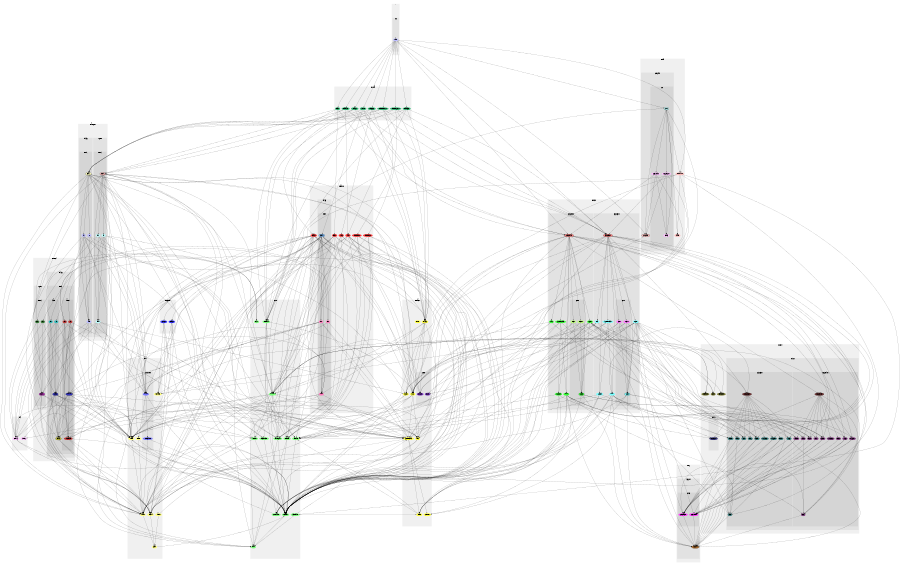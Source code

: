 digraph G {
size="6,4";
ratio="fill";
subgraph cluster_0 {
label=".";
color="#0000000F";
style="filled";
subgraph cluster_1 {
label="app";
color="#0000000F";
style="filled";
u0[label="Main",style="filled",fillcolor="#bbbbff",penwidth="0"];

}

}
subgraph cluster_2 {
label="Build";
color="#0000000F";
style="filled";
u9[label="Firmware",style="filled",fillcolor="#ffbbbb",penwidth="0"];
u15[label="Shake",style="filled",fillcolor="#ffbbbb",penwidth="0"];
subgraph cluster_3 {
label="Compiler";
color="#0000000F";
style="filled";
u10[label="Compiler",style="filled,bold",fillcolor="#ffbbbb"];
subgraph cluster_4 {
label="GCC";
color="#0000000F";
style="filled";
u11[label="GCC",style="filled,bold",fillcolor="#bbffff"];
u12[label="GD32F4xx",style="filled",fillcolor="#ffbbff",penwidth="0"];
u13[label="Config",style="filled",fillcolor="#ffbbff",penwidth="0"];
u14[label="GD32F3x0",style="filled",fillcolor="#ffbbff",penwidth="0"];

}

}

}
subgraph cluster_5 {
label="Core";
color="#0000000F";
style="filled";
u16[label="Context",style="filled",fillcolor="#77ff77",penwidth="0"];
u17[label="FSM",style="filled",fillcolor="#77ff77",penwidth="0"];
u18[label="Scheduler",style="filled",fillcolor="#77ff77",penwidth="0"];
u19[label="Transport",style="filled",fillcolor="#77ff77",penwidth="0"];
u20[label="Formula",style="filled",fillcolor="#77ff77",penwidth="0"];
u21[label="Domain",style="filled",fillcolor="#77ff77",penwidth="0"];
u22[label="Version",style="filled",fillcolor="#77ff77",penwidth="0"];
u23[label="Handler",style="filled",fillcolor="#77ff77",penwidth="0"];
u24[label="Controller",style="filled",fillcolor="#77ff77",penwidth="0"];
u25[label="Task",style="filled",fillcolor="#77ff77",penwidth="0"];
u26[label="Dispatcher",style="filled",fillcolor="#77ff77",penwidth="0"];
u27[label="Feature",style="filled",fillcolor="#77ff77",penwidth="0"];

}
subgraph cluster_6 {
label="Data";
color="#0000000F";
style="filled";
u28[label="Record",style="filled",fillcolor="#ffff77",penwidth="0"];
u29[label="Buffer",style="filled",fillcolor="#ffff77",penwidth="0"];
u30[label="Area",style="filled",fillcolor="#ffff77",penwidth="0"];
u31[label="Value",style="filled",fillcolor="#ffff77",penwidth="0"];
u32[label="Index",style="filled",fillcolor="#ffff77",penwidth="0"];
u35[label="Matrix",style="filled",fillcolor="#ffff77",penwidth="0"];
u36[label="Serialize",style="filled",fillcolor="#ffff77",penwidth="0"];
subgraph cluster_7 {
label="Concurrent";
color="#0000000F";
style="filled";
u33[label="Queue",style="filled",fillcolor="#7777ff",penwidth="0"];
u34[label="Semaphore",style="filled",fillcolor="#7777ff",penwidth="0"];

}

}
subgraph cluster_8 {
label="Device";
color="#0000000F";
style="filled";
subgraph cluster_9 {
label="GD32F3x0";
color="#0000000F";
style="filled";
u54[label="GD32F3x0",style="filled,bold",fillcolor="#ff7777"];
u46[label="UART",style="filled",fillcolor="#77ffff",penwidth="0"];
u48[label="Mac",style="filled",fillcolor="#77ffff",penwidth="0"];
u49[label="SysTick",style="filled",fillcolor="#77ffff",penwidth="0"];
u50[label="SystemClock",style="filled",fillcolor="#77ffff",penwidth="0"];
u53[label="Timer",style="filled",fillcolor="#77ffff",penwidth="0"];
subgraph cluster_10 {
label="GPIO";
color="#0000000F";
style="filled";
u47[label="GPIO",style="filled,bold",fillcolor="#77ffff"];
u51[label="Input",style="filled",fillcolor="#ff77ff",penwidth="0"];
u52[label="Output",style="filled",fillcolor="#ff77ff",penwidth="0"];

}

}
subgraph cluster_11 {
label="GD32F4xx";
color="#0000000F";
style="filled";
u37[label="GD32F4xx",style="filled,bold",fillcolor="#ff7777"];
u38[label="UART",style="filled",fillcolor="#33ff33",penwidth="0"];
u40[label="Mac",style="filled",fillcolor="#33ff33",penwidth="0"];
u41[label="SysTick",style="filled",fillcolor="#33ff33",penwidth="0"];
u42[label="SystemClock",style="filled",fillcolor="#33ff33",penwidth="0"];
u45[label="Timer",style="filled",fillcolor="#33ff33",penwidth="0"];
subgraph cluster_12 {
label="GPIO";
color="#0000000F";
style="filled";
u39[label="GPIO",style="filled,bold",fillcolor="#33ff33"];
u43[label="Input",style="filled",fillcolor="#bbff77",penwidth="0"];
u44[label="Output",style="filled",fillcolor="#bbff77",penwidth="0"];

}

}

}
subgraph cluster_13 {
label="Endpoint";
color="#0000000F";
style="filled";
u55[label="Groups",style="filled",fillcolor="#3333ff",penwidth="0"];
u56[label="Relays",style="filled",fillcolor="#3333ff",penwidth="0"];

}
subgraph cluster_14 {
label="Feature";
color="#0000000F";
style="filled";
u57[label="DimmerDC",style="filled",fillcolor="#ff3333",penwidth="0"];
u58[label="Echo",style="filled",fillcolor="#ff3333",penwidth="0"];
u59[label="DimmerAC",style="filled",fillcolor="#ff3333",penwidth="0"];
u60[label="MixA",style="filled",fillcolor="#ff3333",penwidth="0"];
u61[label="Relays",style="filled",fillcolor="#ff3333",penwidth="0"];
u62[label="Blink",style="filled",fillcolor="#ff3333",penwidth="0"];
subgraph cluster_15 {
label="RS485";
color="#0000000F";
style="filled";
subgraph cluster_16 {
label="RBUS";
color="#0000000F";
style="filled";
u66[label="RBUS",style="filled,bold",fillcolor="#77bbff"];
u63[label="Data",style="filled",fillcolor="#ff77bb",penwidth="0"];
u64[label="Tx",style="filled",fillcolor="#ff77bb",penwidth="0"];
u65[label="Rx",style="filled",fillcolor="#ff77bb",penwidth="0"];

}

}

}
subgraph cluster_17 {
label="Formula";
color="#0000000F";
style="filled";
u1[label="Echo",style="filled",fillcolor="#33bb77",penwidth="0"];
u2[label="Blink450",style="filled",fillcolor="#33bb77",penwidth="0"];
u3[label="DimmerAC12",style="filled",fillcolor="#33bb77",penwidth="0"];
u4[label="Relay12",style="filled",fillcolor="#33bb77",penwidth="0"];
u5[label="Server",style="filled",fillcolor="#33bb77",penwidth="0"];
u6[label="MixA6x6",style="filled",fillcolor="#33bb77",penwidth="0"];
u7[label="Blink330",style="filled",fillcolor="#33bb77",penwidth="0"];
u8[label="DimmerDC12",style="filled",fillcolor="#33bb77",penwidth="0"];

}
subgraph cluster_18 {
label="Interface";
color="#0000000F";
style="filled";
u67[label="MCU",style="filled",fillcolor="#ffff33",penwidth="0"];
u68[label="UART",style="filled",fillcolor="#ffff33",penwidth="0"];
u69[label="Mac",style="filled",fillcolor="#ffff33",penwidth="0"];
u70[label="Counter",style="filled",fillcolor="#ffff33",penwidth="0"];
u71[label="RS485",style="filled",fillcolor="#ffff33",penwidth="0"];
u72[label="PWM",style="filled",fillcolor="#ffff33",penwidth="0"];
u73[label="SystemClock",style="filled",fillcolor="#ffff33",penwidth="0"];
u76[label="Timer",style="filled",fillcolor="#ffff33",penwidth="0"];
subgraph cluster_19 {
label="GPIO";
color="#0000000F";
style="filled";
u74[label="Input",style="filled",fillcolor="#7733bb",penwidth="0"];
u75[label="Output",style="filled",fillcolor="#7733bb",penwidth="0"];

}

}
subgraph cluster_20 {
label="Ivory";
color="#0000000F";
style="filled";
subgraph cluster_21 {
label="Support";
color="#0000000F";
style="filled";
u79[label="Support",style="filled,bold",fillcolor="#bb7733"];
subgraph cluster_22 {
label="Device";
color="#0000000F";
style="filled";
u77[label="GD32F4xx",style="filled",fillcolor="#ff33ff",penwidth="0"];
u78[label="GD32F3x0",style="filled",fillcolor="#ff33ff",penwidth="0"];

}

}

}
subgraph cluster_23 {
label="Protocol";
color="#0000000F";
style="filled";
subgraph cluster_24 {
label="RS485";
color="#0000000F";
style="filled";
subgraph cluster_25 {
label="RBUS";
color="#0000000F";
style="filled";
u90[label="RBUS",style="filled,bold",fillcolor="#bbbb33"];
subgraph cluster_26 {
label="Master";
color="#0000000F";
style="filled";
u84[label="Master",style="filled,bold",fillcolor="#3333bb"];
u87[label="Tx",style="filled",fillcolor="#bb3333",penwidth="0"];
u88[label="Rx",style="filled",fillcolor="#bb3333",penwidth="0"];
u89[label="MacTable",style="filled",fillcolor="#bb3333",penwidth="0"];

}
subgraph cluster_27 {
label="Slave";
color="#0000000F";
style="filled";
u83[label="Slave",style="filled,bold",fillcolor="#3333bb"];
u85[label="Tx",style="filled",fillcolor="#33bbbb",penwidth="0"];
u86[label="Rx",style="filled",fillcolor="#33bbbb",penwidth="0"];

}

}

}
subgraph cluster_28 {
label="UART";
color="#0000000F";
style="filled";
subgraph cluster_29 {
label="RBUS";
color="#0000000F";
style="filled";
u82[label="RBUS",style="filled,bold",fillcolor="#bb33bb"];
u80[label="Tx",style="filled",fillcolor="#337733",penwidth="0"];
u81[label="Rx",style="filled",fillcolor="#337733",penwidth="0"];

}

}

}
subgraph cluster_30 {
label="Support";
color="#0000000F";
style="filled";
u92[label="ReadAddr",style="filled",fillcolor="#777733",penwidth="0"];
u93[label="Cast",style="filled",fillcolor="#777733",penwidth="0"];
u94[label="Serialize",style="filled",fillcolor="#777733",penwidth="0"];
subgraph cluster_31 {
label="CMSIS";
color="#0000000F";
style="filled";
u91[label="CoreCM4",style="filled",fillcolor="#333377",penwidth="0"];

}
subgraph cluster_32 {
label="Device";
color="#0000000F";
style="filled";
subgraph cluster_33 {
label="GD32F3x0";
color="#0000000F";
style="filled";
u116[label="GD32F3x0",style="filled,bold",fillcolor="#773333"];
u106[label="GPIO",style="filled",fillcolor="#337777",penwidth="0"];
u107[label="SYSCFG",style="filled",fillcolor="#337777",penwidth="0"];
u108[label="RCU",style="filled",fillcolor="#337777",penwidth="0"];
u109[label="EXTI",style="filled",fillcolor="#337777",penwidth="0"];
u110[label="Misc",style="filled",fillcolor="#337777",penwidth="0"];
u111[label="IRQ",style="filled",fillcolor="#337777",penwidth="0"];
u112[label="DMA",style="filled",fillcolor="#337777",penwidth="0"];
u113[label="USART",style="filled",fillcolor="#337777",penwidth="0"];
u114[label="Timer",style="filled",fillcolor="#337777",penwidth="0"];
u115[label="DBG",style="filled",fillcolor="#337777",penwidth="0"];

}
subgraph cluster_34 {
label="GD32F4xx";
color="#0000000F";
style="filled";
u95[label="GD32F4xx",style="filled,bold",fillcolor="#773333"];
u96[label="GPIO",style="filled",fillcolor="#773377",penwidth="0"];
u97[label="SYSCFG",style="filled",fillcolor="#773377",penwidth="0"];
u98[label="RCU",style="filled",fillcolor="#773377",penwidth="0"];
u99[label="EXTI",style="filled",fillcolor="#773377",penwidth="0"];
u100[label="Misc",style="filled",fillcolor="#773377",penwidth="0"];
u101[label="IRQ",style="filled",fillcolor="#773377",penwidth="0"];
u102[label="DMA",style="filled",fillcolor="#773377",penwidth="0"];
u103[label="USART",style="filled",fillcolor="#773377",penwidth="0"];
u104[label="Timer",style="filled",fillcolor="#773377",penwidth="0"];
u105[label="DBG",style="filled",fillcolor="#773377",penwidth="0"];

}

}

}
subgraph cluster_35 {
label="Transport";
color="#0000000F";
style="filled";
subgraph cluster_36 {
label="RS485";
color="#0000000F";
style="filled";
subgraph cluster_37 {
label="RBUS";
color="#0000000F";
style="filled";
u124[label="RBUS",style="filled,bold",fillcolor="#ffffbb"];
u121[label="Data",style="filled",fillcolor="#bbbbff",penwidth="0"];
u122[label="Tx",style="filled",fillcolor="#bbbbff",penwidth="0"];
u123[label="Rx",style="filled",fillcolor="#bbbbff",penwidth="0"];

}

}
subgraph cluster_38 {
label="UART";
color="#0000000F";
style="filled";
subgraph cluster_39 {
label="RBUS";
color="#0000000F";
style="filled";
u120[label="RBUS",style="filled,bold",fillcolor="#ffbbbb"];
u117[label="Data",style="filled",fillcolor="#bbffff",penwidth="0"];
u118[label="Tx",style="filled",fillcolor="#bbffff",penwidth="0"];
u119[label="Rx",style="filled",fillcolor="#bbffff",penwidth="0"];

}

}

}
subgraph cluster_40 {
label="Util";
color="#0000000F";
style="filled";
u125[label="String",style="filled",fillcolor="#ffbbff",penwidth="0"];
u126[label="CRC16",style="filled",fillcolor="#ffbbff",penwidth="0"];

}
u0 -> u1;
u0 -> u2;
u0 -> u3;
u0 -> u4;
u0 -> u5;
u0 -> u6;
u0 -> u7;
u0 -> u8;
u0 -> u9;
u0 -> u10;
u0 -> u11;
u0 -> u37;
u0 -> u54;
u1 -> u20;
u1 -> u37;
u1 -> u58;
u1 -> u120;
u2 -> u20;
u2 -> u37;
u2 -> u62;
u2 -> u120;
u3 -> u20;
u3 -> u54;
u3 -> u59;
u3 -> u71;
u3 -> u124;
u4 -> u20;
u4 -> u54;
u4 -> u61;
u4 -> u71;
u4 -> u124;
u5 -> u20;
u5 -> u37;
u5 -> u66;
u5 -> u71;
u5 -> u120;
u6 -> u20;
u6 -> u54;
u6 -> u60;
u6 -> u71;
u6 -> u124;
u7 -> u20;
u7 -> u54;
u7 -> u62;
u7 -> u71;
u7 -> u124;
u8 -> u20;
u8 -> u54;
u8 -> u57;
u8 -> u71;
u8 -> u124;
u9 -> u15;
u9 -> u16;
u9 -> u18;
u9 -> u20;
u9 -> u21;
u9 -> u67;
u10 -> u67;
u11 -> u9;
u11 -> u10;
u11 -> u12;
u11 -> u13;
u11 -> u14;
u11 -> u15;
u11 -> u20;
u11 -> u67;
u12 -> u10;
u12 -> u13;
u12 -> u37;
u12 -> u67;
u14 -> u10;
u14 -> u13;
u14 -> u54;
u14 -> u67;
u16 -> u25;
u18 -> u25;
u18 -> u73;
u18 -> u76;
u19 -> u16;
u19 -> u25;
u19 -> u29;
u20 -> u16;
u20 -> u19;
u20 -> u21;
u20 -> u27;
u20 -> u67;
u21 -> u16;
u21 -> u19;
u21 -> u22;
u21 -> u27;
u21 -> u28;
u21 -> u29;
u21 -> u31;
u21 -> u67;
u21 -> u69;
u21 -> u73;
u21 -> u92;
u21 -> u93;
u21 -> u94;
u21 -> u125;
u22 -> u16;
u22 -> u28;
u23 -> u16;
u24 -> u29;
u26 -> u24;
u26 -> u29;
u27 -> u24;
u27 -> u25;
u28 -> u16;
u28 -> u30;
u29 -> u16;
u29 -> u31;
u30 -> u16;
u31 -> u16;
u31 -> u30;
u32 -> u16;
u32 -> u31;
u33 -> u16;
u33 -> u32;
u33 -> u34;
u34 -> u16;
u34 -> u31;
u35 -> u16;
u35 -> u30;
u36 -> u94;
u37 -> u16;
u37 -> u38;
u37 -> u39;
u37 -> u40;
u37 -> u41;
u37 -> u42;
u37 -> u43;
u37 -> u44;
u37 -> u45;
u37 -> u67;
u37 -> u69;
u37 -> u73;
u37 -> u95;
u37 -> u96;
u37 -> u98;
u37 -> u101;
u37 -> u102;
u37 -> u103;
u38 -> u16;
u38 -> u23;
u38 -> u28;
u38 -> u39;
u38 -> u68;
u38 -> u77;
u38 -> u79;
u38 -> u93;
u38 -> u98;
u38 -> u100;
u38 -> u101;
u38 -> u102;
u38 -> u103;
u39 -> u16;
u39 -> u79;
u39 -> u96;
u39 -> u98;
u40 -> u29;
u40 -> u36;
u40 -> u69;
u40 -> u105;
u41 -> u16;
u41 -> u23;
u41 -> u76;
u41 -> u91;
u42 -> u16;
u42 -> u41;
u42 -> u45;
u42 -> u73;
u42 -> u104;
u43 -> u16;
u43 -> u39;
u43 -> u74;
u43 -> u96;
u44 -> u16;
u44 -> u39;
u44 -> u75;
u44 -> u96;
u45 -> u16;
u45 -> u23;
u45 -> u70;
u45 -> u76;
u45 -> u79;
u45 -> u98;
u45 -> u100;
u45 -> u101;
u45 -> u104;
u46 -> u16;
u46 -> u23;
u46 -> u28;
u46 -> u47;
u46 -> u68;
u46 -> u78;
u46 -> u79;
u46 -> u93;
u46 -> u108;
u46 -> u110;
u46 -> u111;
u46 -> u112;
u46 -> u113;
u46 -> u116;
u47 -> u16;
u47 -> u28;
u47 -> u79;
u47 -> u106;
u47 -> u108;
u48 -> u29;
u48 -> u36;
u48 -> u69;
u48 -> u92;
u48 -> u115;
u49 -> u16;
u49 -> u23;
u49 -> u76;
u49 -> u91;
u50 -> u16;
u50 -> u49;
u50 -> u53;
u50 -> u73;
u50 -> u114;
u51 -> u16;
u51 -> u47;
u51 -> u74;
u51 -> u106;
u52 -> u16;
u52 -> u47;
u52 -> u75;
u52 -> u106;
u53 -> u16;
u53 -> u23;
u53 -> u70;
u53 -> u76;
u53 -> u79;
u53 -> u108;
u53 -> u110;
u53 -> u111;
u53 -> u114;
u53 -> u116;
u54 -> u16;
u54 -> u46;
u54 -> u47;
u54 -> u48;
u54 -> u49;
u54 -> u50;
u54 -> u51;
u54 -> u52;
u54 -> u53;
u54 -> u67;
u54 -> u69;
u54 -> u73;
u54 -> u106;
u54 -> u108;
u54 -> u111;
u54 -> u112;
u54 -> u113;
u54 -> u116;
u55 -> u16;
u55 -> u28;
u55 -> u29;
u55 -> u36;
u56 -> u16;
u56 -> u28;
u56 -> u29;
u56 -> u36;
u57 -> u16;
u57 -> u19;
u57 -> u21;
u57 -> u24;
u57 -> u27;
u58 -> u16;
u58 -> u19;
u58 -> u21;
u58 -> u24;
u58 -> u25;
u58 -> u27;
u58 -> u29;
u58 -> u31;
u59 -> u16;
u59 -> u19;
u59 -> u21;
u59 -> u24;
u59 -> u27;
u60 -> u16;
u60 -> u19;
u60 -> u21;
u60 -> u24;
u60 -> u27;
u61 -> u16;
u61 -> u19;
u61 -> u21;
u61 -> u24;
u61 -> u25;
u61 -> u27;
u61 -> u28;
u61 -> u29;
u61 -> u31;
u61 -> u32;
u61 -> u36;
u61 -> u55;
u61 -> u56;
u61 -> u67;
u61 -> u73;
u61 -> u75;
u62 -> u16;
u62 -> u21;
u62 -> u24;
u62 -> u25;
u62 -> u27;
u62 -> u31;
u62 -> u67;
u62 -> u75;
u62 -> u76;
u63 -> u29;
u63 -> u31;
u63 -> u33;
u63 -> u71;
u63 -> u73;
u63 -> u84;
u63 -> u90;
u64 -> u29;
u64 -> u33;
u64 -> u63;
u64 -> u69;
u64 -> u71;
u64 -> u73;
u64 -> u84;
u64 -> u87;
u64 -> u89;
u64 -> u90;
u65 -> u33;
u65 -> u63;
u65 -> u73;
u65 -> u88;
u66 -> u16;
u66 -> u19;
u66 -> u21;
u66 -> u22;
u66 -> u23;
u66 -> u24;
u66 -> u25;
u66 -> u27;
u66 -> u29;
u66 -> u31;
u66 -> u33;
u66 -> u63;
u66 -> u64;
u66 -> u65;
u66 -> u67;
u66 -> u71;
u66 -> u84;
u66 -> u90;
u67 -> u16;
u67 -> u29;
u67 -> u31;
u67 -> u69;
u67 -> u73;
u68 -> u16;
u68 -> u23;
u69 -> u16;
u69 -> u31;
u71 -> u16;
u71 -> u21;
u71 -> u23;
u71 -> u67;
u71 -> u68;
u71 -> u75;
u73 -> u16;
u73 -> u23;
u73 -> u31;
u73 -> u70;
u73 -> u76;
u76 -> u16;
u76 -> u23;
u77 -> u79;
u78 -> u79;
u80 -> u29;
u80 -> u82;
u80 -> u126;
u81 -> u17;
u81 -> u82;
u81 -> u126;
u82 -> u16;
u82 -> u28;
u82 -> u29;
u82 -> u31;
u82 -> u126;
u83 -> u16;
u83 -> u22;
u83 -> u28;
u83 -> u29;
u83 -> u31;
u83 -> u69;
u83 -> u90;
u83 -> u126;
u84 -> u16;
u84 -> u22;
u84 -> u28;
u84 -> u29;
u84 -> u31;
u84 -> u69;
u84 -> u89;
u84 -> u90;
u84 -> u126;
u85 -> u29;
u85 -> u83;
u85 -> u90;
u85 -> u126;
u86 -> u17;
u86 -> u83;
u86 -> u90;
u86 -> u126;
u87 -> u29;
u87 -> u69;
u87 -> u84;
u87 -> u89;
u87 -> u90;
u87 -> u126;
u88 -> u17;
u88 -> u22;
u88 -> u84;
u88 -> u89;
u88 -> u90;
u88 -> u126;
u89 -> u16;
u89 -> u22;
u89 -> u28;
u89 -> u31;
u89 -> u69;
u89 -> u125;
u90 -> u28;
u90 -> u29;
u90 -> u31;
u95 -> u91;
u95 -> u96;
u95 -> u97;
u95 -> u98;
u95 -> u99;
u95 -> u100;
u95 -> u101;
u95 -> u102;
u95 -> u103;
u95 -> u104;
u95 -> u105;
u96 -> u77;
u96 -> u79;
u97 -> u77;
u98 -> u77;
u99 -> u77;
u100 -> u77;
u100 -> u101;
u101 -> u77;
u101 -> u79;
u102 -> u77;
u102 -> u79;
u103 -> u77;
u103 -> u79;
u104 -> u77;
u104 -> u79;
u105 -> u77;
u106 -> u78;
u106 -> u79;
u107 -> u78;
u108 -> u78;
u109 -> u78;
u109 -> u79;
u110 -> u78;
u110 -> u111;
u111 -> u78;
u111 -> u79;
u112 -> u78;
u112 -> u79;
u113 -> u78;
u113 -> u79;
u114 -> u78;
u114 -> u79;
u115 -> u78;
u116 -> u91;
u116 -> u106;
u116 -> u107;
u116 -> u108;
u116 -> u109;
u116 -> u110;
u116 -> u111;
u116 -> u112;
u116 -> u113;
u116 -> u114;
u116 -> u115;
u117 -> u29;
u117 -> u31;
u117 -> u33;
u117 -> u68;
u117 -> u73;
u117 -> u82;
u118 -> u29;
u118 -> u33;
u118 -> u68;
u118 -> u73;
u118 -> u80;
u118 -> u82;
u118 -> u117;
u119 -> u33;
u119 -> u73;
u119 -> u81;
u119 -> u117;
u120 -> u16;
u120 -> u19;
u120 -> u21;
u120 -> u23;
u120 -> u25;
u120 -> u26;
u120 -> u29;
u120 -> u31;
u120 -> u33;
u120 -> u67;
u120 -> u68;
u120 -> u82;
u120 -> u117;
u120 -> u118;
u120 -> u119;
u121 -> u29;
u121 -> u31;
u121 -> u33;
u121 -> u71;
u121 -> u73;
u121 -> u83;
u122 -> u29;
u122 -> u33;
u122 -> u71;
u122 -> u73;
u122 -> u83;
u122 -> u85;
u122 -> u90;
u122 -> u121;
u123 -> u33;
u123 -> u73;
u123 -> u86;
u123 -> u121;
u124 -> u16;
u124 -> u19;
u124 -> u21;
u124 -> u23;
u124 -> u25;
u124 -> u26;
u124 -> u29;
u124 -> u31;
u124 -> u33;
u124 -> u67;
u124 -> u71;
u124 -> u83;
u124 -> u121;
u124 -> u122;
u124 -> u123;
u126 -> u16;
u126 -> u28;
u126 -> u29;

}
